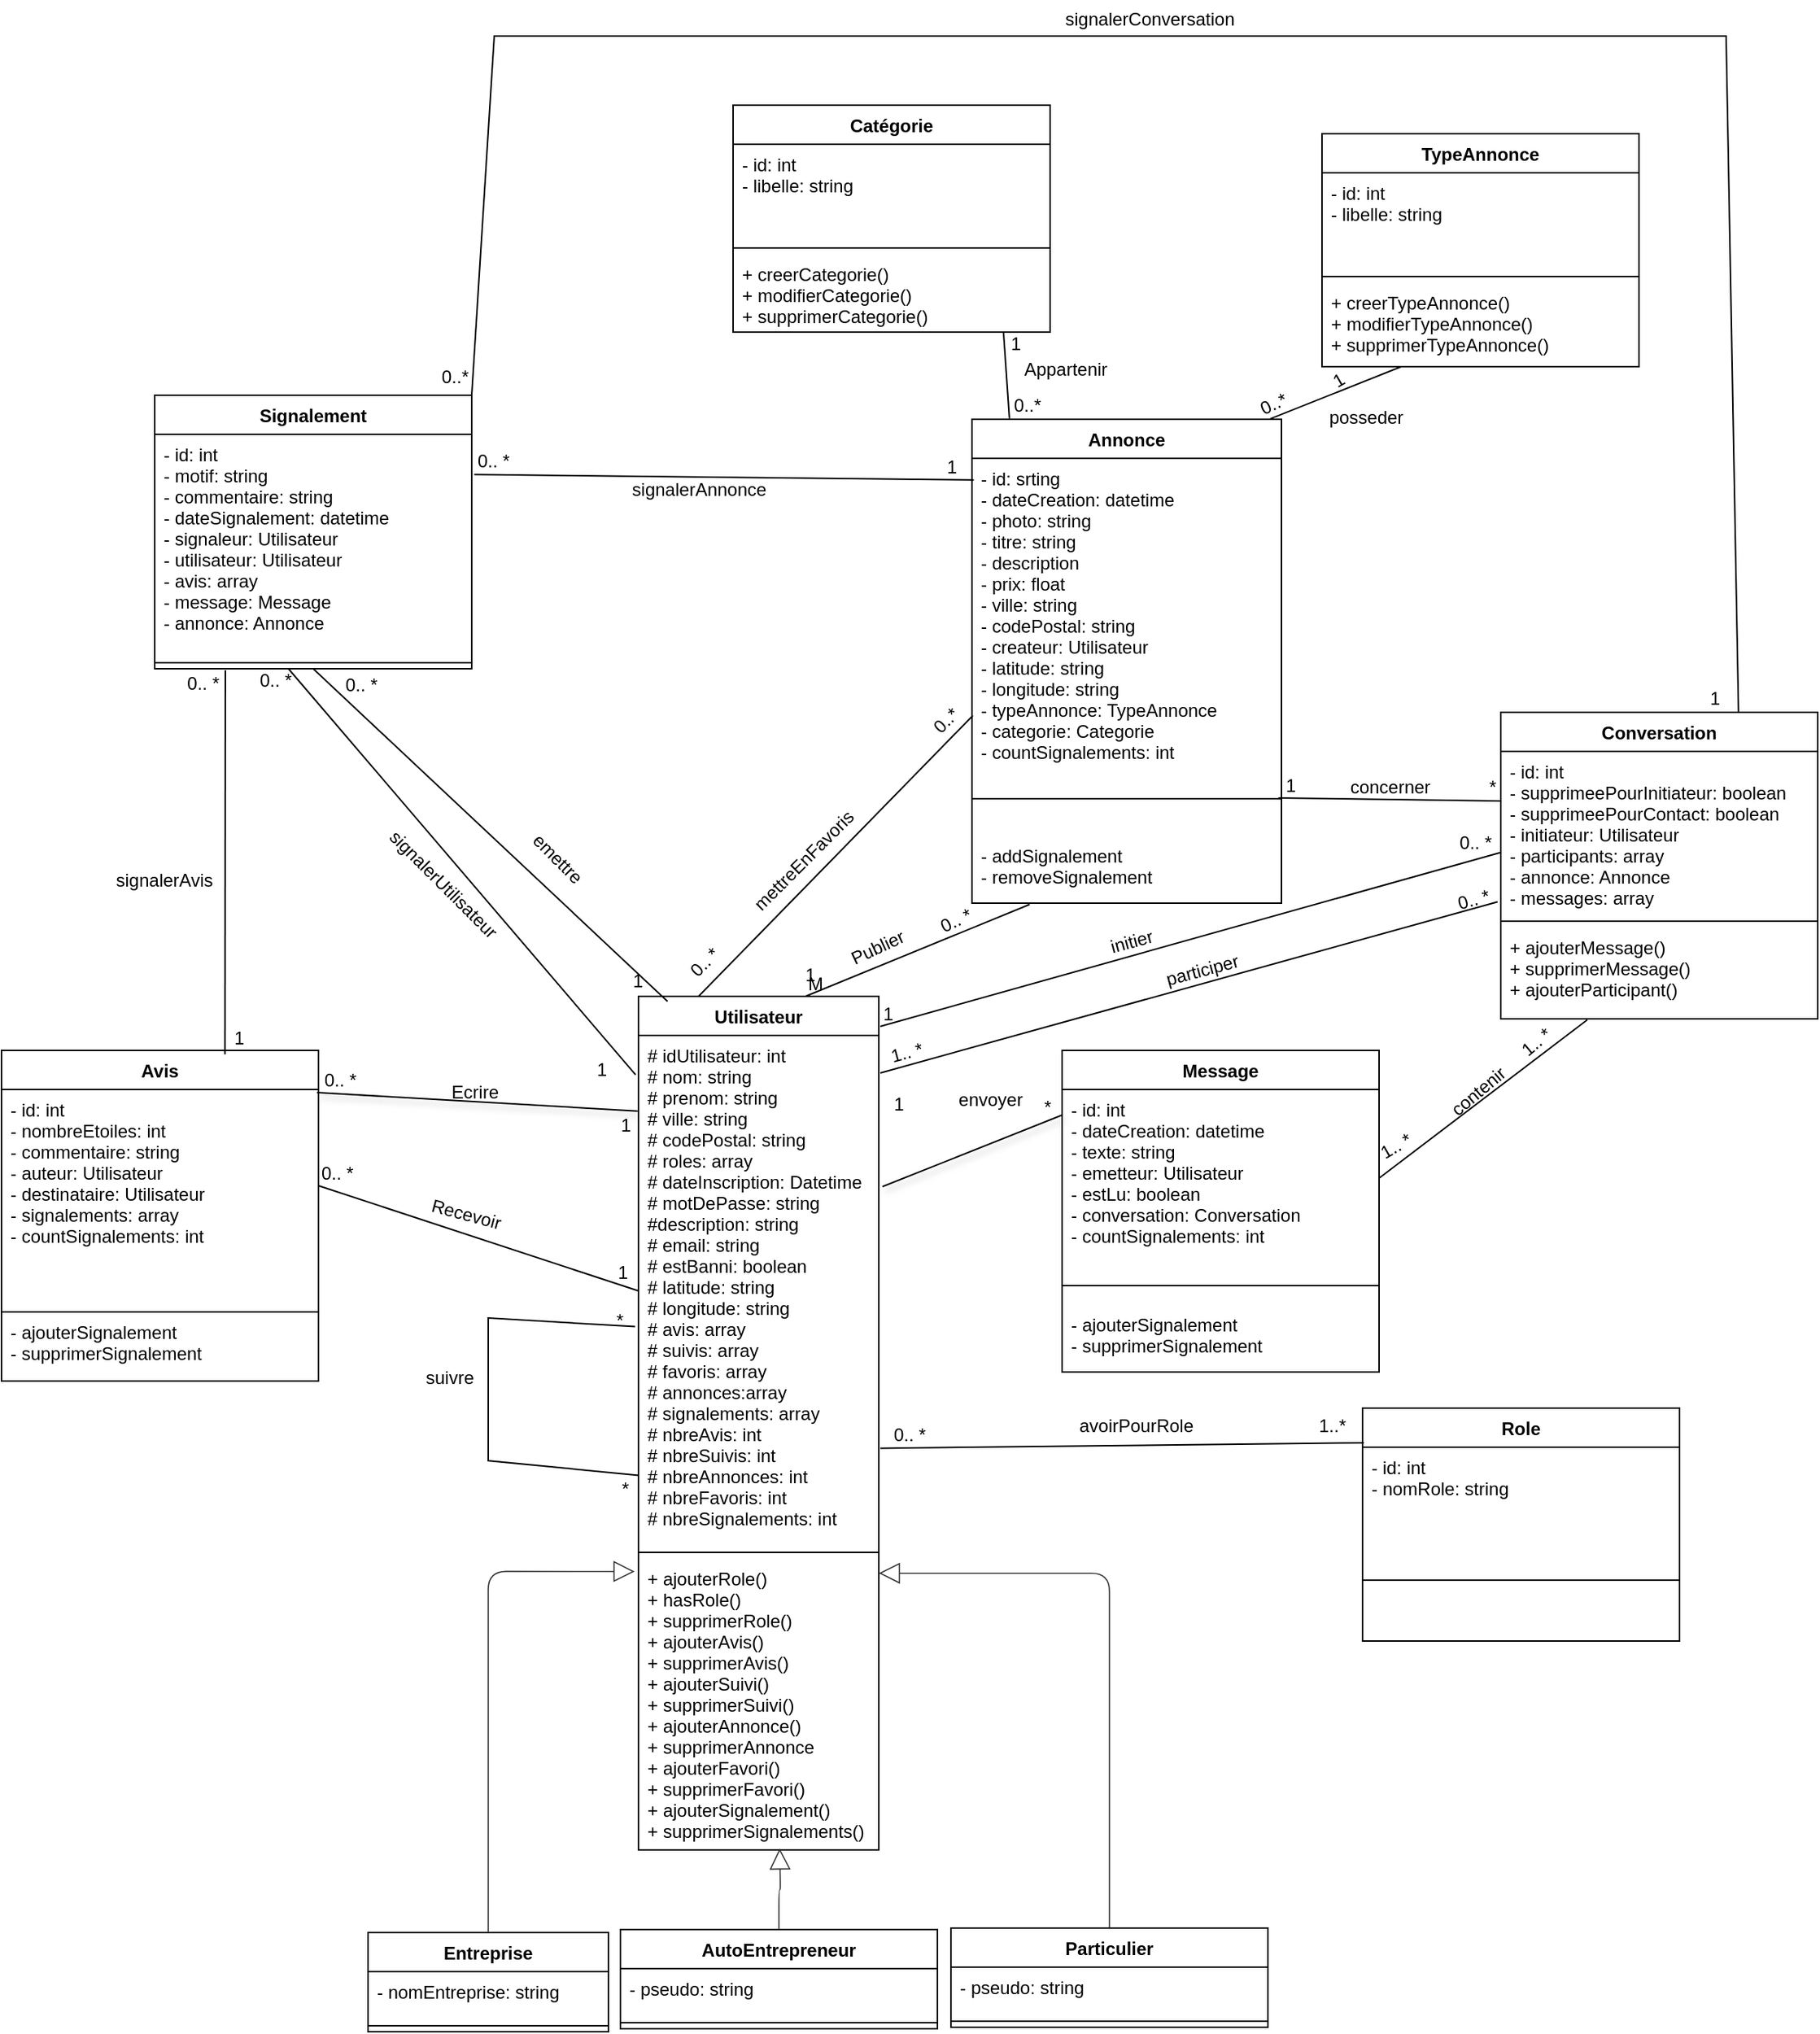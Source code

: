 <mxfile>
    <diagram id="vypRPxvibdBEtjW53fMj" name="Page-1">
        <mxGraphModel dx="1753" dy="1518" grid="0" gridSize="10" guides="1" tooltips="1" connect="1" arrows="1" fold="1" page="1" pageScale="1" pageWidth="850" pageHeight="1100" background="#FFFFFF" math="0" shadow="0">
            <root>
                <mxCell id="0"/>
                <mxCell id="1" parent="0"/>
                <mxCell id="2" value="Utilisateur&#10;" style="swimlane;fontStyle=1;align=center;verticalAlign=top;childLayout=stackLayout;horizontal=1;startSize=26;horizontalStack=0;resizeParent=1;resizeParentMax=0;resizeLast=0;collapsible=1;marginBottom=0;strokeColor=#000000;" parent="1" vertex="1">
                    <mxGeometry x="-34" y="172" width="160" height="568" as="geometry">
                        <mxRectangle x="119" y="166" width="94" height="26" as="alternateBounds"/>
                    </mxGeometry>
                </mxCell>
                <mxCell id="3" value="# idUtilisateur: int&#10;# nom: string&#10;# prenom: string&#10;# ville: string&#10;# codePostal: string&#10;# roles: array&#10;# dateInscription: Datetime&#10;# motDePasse: string&#10;#description: string&#10;# email: string&#10;# estBanni: boolean&#10;# latitude: string&#10;# longitude: string&#10;# avis: array&#10;# suivis: array&#10;# favoris: array&#10;# annonces:array&#10;# signalements: array&#10;# nbreAvis: int&#10;# nbreSuivis: int&#10;# nbreAnnonces: int&#10;# nbreFavoris: int&#10;# nbreSignalements: int" style="text;strokeColor=none;fillColor=none;align=left;verticalAlign=top;spacingLeft=4;spacingRight=4;overflow=hidden;rotatable=0;points=[[0,0.5],[1,0.5]];portConstraint=eastwest;fontColor=#000000;" parent="2" vertex="1">
                    <mxGeometry y="26" width="160" height="340" as="geometry"/>
                </mxCell>
                <mxCell id="4" value="" style="line;strokeWidth=1;fillColor=none;align=left;verticalAlign=middle;spacingTop=-1;spacingLeft=3;spacingRight=3;rotatable=0;labelPosition=right;points=[];portConstraint=eastwest;strokeColor=inherit;" parent="2" vertex="1">
                    <mxGeometry y="366" width="160" height="8" as="geometry"/>
                </mxCell>
                <mxCell id="5" value="+ ajouterRole()&#10;+ hasRole()&#10;+ supprimerRole()&#10;+ ajouterAvis()&#10;+ supprimerAvis()&#10;+ ajouterSuivi()&#10;+ supprimerSuivi()&#10;+ ajouterAnnonce()&#10;+ supprimerAnnonce&#10;+ ajouterFavori()&#10;+ supprimerFavori()&#10;+ ajouterSignalement()&#10;+ supprimerSignalements()&#10;" style="text;strokeColor=none;fillColor=none;align=left;verticalAlign=top;spacingLeft=4;spacingRight=4;overflow=hidden;rotatable=0;points=[[0,0.5],[1,0.5]];portConstraint=eastwest;fontColor=#000000;" parent="2" vertex="1">
                    <mxGeometry y="374" width="160" height="194" as="geometry"/>
                </mxCell>
                <mxCell id="139" value="" style="endArrow=none;html=1;rounded=0;strokeColor=#000000;fontColor=#000000;exitX=0;exitY=0.861;exitDx=0;exitDy=0;exitPerimeter=0;entryX=-0.014;entryY=0.57;entryDx=0;entryDy=0;entryPerimeter=0;" parent="2" source="3" edge="1" target="3">
                    <mxGeometry relative="1" as="geometry">
                        <mxPoint x="1" y="190" as="sourcePoint"/>
                        <mxPoint x="1" y="145" as="targetPoint"/>
                        <Array as="points">
                            <mxPoint x="-100" y="309"/>
                            <mxPoint x="-100" y="214"/>
                        </Array>
                    </mxGeometry>
                </mxCell>
                <mxCell id="140" value="*" style="resizable=0;html=1;align=left;verticalAlign=bottom;fontColor=#000000;" parent="139" connectable="0" vertex="1">
                    <mxGeometry x="-1" relative="1" as="geometry">
                        <mxPoint x="-13" y="18" as="offset"/>
                    </mxGeometry>
                </mxCell>
                <mxCell id="141" value="*" style="resizable=0;html=1;align=right;verticalAlign=bottom;fontColor=#000000;" parent="139" connectable="0" vertex="1">
                    <mxGeometry x="1" relative="1" as="geometry">
                        <mxPoint x="-7" y="5" as="offset"/>
                    </mxGeometry>
                </mxCell>
                <mxCell id="6" value="Annonce" style="swimlane;fontStyle=1;align=center;verticalAlign=top;childLayout=stackLayout;horizontal=1;startSize=26;horizontalStack=0;resizeParent=1;resizeParentMax=0;resizeLast=0;collapsible=1;marginBottom=0;strokeColor=#000000;" parent="1" vertex="1">
                    <mxGeometry x="188" y="-212" width="206" height="322" as="geometry">
                        <mxRectangle x="119" y="166" width="94" height="26" as="alternateBounds"/>
                    </mxGeometry>
                </mxCell>
                <mxCell id="7" value="- id: srting&#10;- dateCreation: datetime&#10;- photo: string&#10;- titre: string&#10;- description&#10;- prix: float&#10;- ville: string&#10;- codePostal: string&#10;- createur: Utilisateur&#10;- latitude: string&#10;- longitude: string&#10;- typeAnnonce: TypeAnnonce&#10;- categorie: Categorie&#10;- countSignalements: int&#10;&#10;" style="text;strokeColor=none;fillColor=none;align=left;verticalAlign=top;spacingLeft=4;spacingRight=4;overflow=hidden;rotatable=0;points=[[0,0.5],[1,0.5]];portConstraint=eastwest;fontColor=#000000;" parent="6" vertex="1">
                    <mxGeometry y="26" width="206" height="202" as="geometry"/>
                </mxCell>
                <mxCell id="8" value="" style="line;strokeWidth=1;fillColor=none;align=left;verticalAlign=middle;spacingTop=-1;spacingLeft=3;spacingRight=3;rotatable=0;labelPosition=right;points=[];portConstraint=eastwest;strokeColor=inherit;" parent="6" vertex="1">
                    <mxGeometry y="228" width="206" height="49" as="geometry"/>
                </mxCell>
                <mxCell id="163" value="- addSignalement&#10;- removeSignalement" style="text;strokeColor=none;fillColor=none;align=left;verticalAlign=top;spacingLeft=4;spacingRight=4;overflow=hidden;rotatable=0;points=[[0,0.5],[1,0.5]];portConstraint=eastwest;fontColor=#000000;" parent="6" vertex="1">
                    <mxGeometry y="277" width="206" height="45" as="geometry"/>
                </mxCell>
                <mxCell id="11" value="Entreprise" style="swimlane;fontStyle=1;align=center;verticalAlign=top;childLayout=stackLayout;horizontal=1;startSize=26;horizontalStack=0;resizeParent=1;resizeParentMax=0;resizeLast=0;collapsible=1;marginBottom=0;strokeColor=#000000;" parent="1" vertex="1">
                    <mxGeometry x="-214" y="795" width="160" height="66" as="geometry">
                        <mxRectangle x="119" y="166" width="94" height="26" as="alternateBounds"/>
                    </mxGeometry>
                </mxCell>
                <mxCell id="12" value="- nomEntreprise: string" style="text;strokeColor=none;fillColor=none;align=left;verticalAlign=top;spacingLeft=4;spacingRight=4;overflow=hidden;rotatable=0;points=[[0,0.5],[1,0.5]];portConstraint=eastwest;fontColor=#000000;" parent="11" vertex="1">
                    <mxGeometry y="26" width="160" height="32" as="geometry"/>
                </mxCell>
                <mxCell id="13" value="" style="line;strokeWidth=1;fillColor=none;align=left;verticalAlign=middle;spacingTop=-1;spacingLeft=3;spacingRight=3;rotatable=0;labelPosition=right;points=[];portConstraint=eastwest;strokeColor=inherit;" parent="11" vertex="1">
                    <mxGeometry y="58" width="160" height="8" as="geometry"/>
                </mxCell>
                <mxCell id="16" value="AutoEntrepreneur" style="swimlane;fontStyle=1;align=center;verticalAlign=top;childLayout=stackLayout;horizontal=1;startSize=26;horizontalStack=0;resizeParent=1;resizeParentMax=0;resizeLast=0;collapsible=1;marginBottom=0;strokeColor=#000000;" parent="1" vertex="1">
                    <mxGeometry x="-46" y="793" width="211" height="66" as="geometry">
                        <mxRectangle x="119" y="166" width="94" height="26" as="alternateBounds"/>
                    </mxGeometry>
                </mxCell>
                <mxCell id="17" value="- pseudo: string" style="text;strokeColor=none;fillColor=none;align=left;verticalAlign=top;spacingLeft=4;spacingRight=4;overflow=hidden;rotatable=0;points=[[0,0.5],[1,0.5]];portConstraint=eastwest;fontColor=#000000;" parent="16" vertex="1">
                    <mxGeometry y="26" width="211" height="32" as="geometry"/>
                </mxCell>
                <mxCell id="18" value="" style="line;strokeWidth=1;fillColor=none;align=left;verticalAlign=middle;spacingTop=-1;spacingLeft=3;spacingRight=3;rotatable=0;labelPosition=right;points=[];portConstraint=eastwest;strokeColor=inherit;" parent="16" vertex="1">
                    <mxGeometry y="58" width="211" height="8" as="geometry"/>
                </mxCell>
                <mxCell id="20" value="Particulier" style="swimlane;fontStyle=1;align=center;verticalAlign=top;childLayout=stackLayout;horizontal=1;startSize=26;horizontalStack=0;resizeParent=1;resizeParentMax=0;resizeLast=0;collapsible=1;marginBottom=0;strokeColor=#000000;" parent="1" vertex="1">
                    <mxGeometry x="174" y="792" width="211" height="66" as="geometry">
                        <mxRectangle x="119" y="166" width="94" height="26" as="alternateBounds"/>
                    </mxGeometry>
                </mxCell>
                <mxCell id="21" value="- pseudo: string" style="text;strokeColor=none;fillColor=none;align=left;verticalAlign=top;spacingLeft=4;spacingRight=4;overflow=hidden;rotatable=0;points=[[0,0.5],[1,0.5]];portConstraint=eastwest;fontColor=#000000;" parent="20" vertex="1">
                    <mxGeometry y="26" width="211" height="32" as="geometry"/>
                </mxCell>
                <mxCell id="22" value="" style="line;strokeWidth=1;fillColor=none;align=left;verticalAlign=middle;spacingTop=-1;spacingLeft=3;spacingRight=3;rotatable=0;labelPosition=right;points=[];portConstraint=eastwest;strokeColor=inherit;" parent="20" vertex="1">
                    <mxGeometry y="58" width="211" height="8" as="geometry"/>
                </mxCell>
                <mxCell id="24" value="Avis" style="swimlane;fontStyle=1;align=center;verticalAlign=top;childLayout=stackLayout;horizontal=1;startSize=26;horizontalStack=0;resizeParent=1;resizeParentMax=0;resizeLast=0;collapsible=1;marginBottom=0;strokeColor=#000000;" parent="1" vertex="1">
                    <mxGeometry x="-458" y="208" width="211" height="220" as="geometry">
                        <mxRectangle x="119" y="166" width="94" height="26" as="alternateBounds"/>
                    </mxGeometry>
                </mxCell>
                <mxCell id="25" value="- id: int&#10;- nombreEtoiles: int&#10;- commentaire: string&#10;- auteur: Utilisateur&#10;- destinataire: Utilisateur&#10;- signalements: array&#10;- countSignalements: int" style="text;strokeColor=none;fillColor=none;align=left;verticalAlign=top;spacingLeft=4;spacingRight=4;overflow=hidden;rotatable=0;points=[[0,0.5],[1,0.5]];portConstraint=eastwest;fontColor=#000000;" parent="24" vertex="1">
                    <mxGeometry y="26" width="211" height="102" as="geometry"/>
                </mxCell>
                <mxCell id="26" value="" style="line;strokeWidth=1;fillColor=none;align=left;verticalAlign=middle;spacingTop=-1;spacingLeft=3;spacingRight=3;rotatable=0;labelPosition=right;points=[];portConstraint=eastwest;strokeColor=inherit;" parent="24" vertex="1">
                    <mxGeometry y="128" width="211" height="92" as="geometry"/>
                </mxCell>
                <mxCell id="28" value="Conversation" style="swimlane;fontStyle=1;align=center;verticalAlign=top;childLayout=stackLayout;horizontal=1;startSize=26;horizontalStack=0;resizeParent=1;resizeParentMax=0;resizeLast=0;collapsible=1;marginBottom=0;strokeColor=#000000;" parent="1" vertex="1">
                    <mxGeometry x="540" y="-17" width="211" height="204" as="geometry">
                        <mxRectangle x="119" y="166" width="94" height="26" as="alternateBounds"/>
                    </mxGeometry>
                </mxCell>
                <mxCell id="29" value="- id: int&#10;- supprimeePourInitiateur: boolean&#10;- supprimeePourContact: boolean&#10;- initiateur: Utilisateur&#10;- participants: array&#10;- annonce: Annonce&#10;- messages: array" style="text;strokeColor=none;fillColor=none;align=left;verticalAlign=top;spacingLeft=4;spacingRight=4;overflow=hidden;rotatable=0;points=[[0,0.5],[1,0.5]];portConstraint=eastwest;fontColor=#000000;" parent="28" vertex="1">
                    <mxGeometry y="26" width="211" height="109" as="geometry"/>
                </mxCell>
                <mxCell id="30" value="" style="line;strokeWidth=1;fillColor=none;align=left;verticalAlign=middle;spacingTop=-1;spacingLeft=3;spacingRight=3;rotatable=0;labelPosition=right;points=[];portConstraint=eastwest;strokeColor=inherit;" parent="28" vertex="1">
                    <mxGeometry y="135" width="211" height="8" as="geometry"/>
                </mxCell>
                <mxCell id="31" value="+ ajouterMessage()&#10;+ supprimerMessage()&#10;+ ajouterParticipant()&#10;" style="text;strokeColor=none;fillColor=none;align=left;verticalAlign=top;spacingLeft=4;spacingRight=4;overflow=hidden;rotatable=0;points=[[0,0.5],[1,0.5]];portConstraint=eastwest;fontColor=#000000;" parent="28" vertex="1">
                    <mxGeometry y="143" width="211" height="61" as="geometry"/>
                </mxCell>
                <mxCell id="32" value="Message" style="swimlane;fontStyle=1;align=center;verticalAlign=top;childLayout=stackLayout;horizontal=1;startSize=26;horizontalStack=0;resizeParent=1;resizeParentMax=0;resizeLast=0;collapsible=1;marginBottom=0;strokeColor=#000000;" parent="1" vertex="1">
                    <mxGeometry x="248" y="208" width="211" height="214" as="geometry">
                        <mxRectangle x="119" y="166" width="94" height="26" as="alternateBounds"/>
                    </mxGeometry>
                </mxCell>
                <mxCell id="33" value="- id: int&#10;- dateCreation: datetime&#10;- texte: string&#10;- emetteur: Utilisateur&#10;- estLu: boolean&#10;- conversation: Conversation&#10;- countSignalements: int" style="text;strokeColor=none;fillColor=none;align=left;verticalAlign=top;spacingLeft=4;spacingRight=4;overflow=hidden;rotatable=0;points=[[0,0.5],[1,0.5]];portConstraint=eastwest;fontColor=#000000;" parent="32" vertex="1">
                    <mxGeometry y="26" width="211" height="118" as="geometry"/>
                </mxCell>
                <mxCell id="34" value="" style="line;strokeWidth=1;fillColor=none;align=left;verticalAlign=middle;spacingTop=-1;spacingLeft=3;spacingRight=3;rotatable=0;labelPosition=right;points=[];portConstraint=eastwest;strokeColor=inherit;" parent="32" vertex="1">
                    <mxGeometry y="144" width="211" height="25" as="geometry"/>
                </mxCell>
                <mxCell id="162" value="- ajouterSignalement&#10;- supprimerSignalement" style="text;strokeColor=none;fillColor=none;align=left;verticalAlign=top;spacingLeft=4;spacingRight=4;overflow=hidden;rotatable=0;points=[[0,0.5],[1,0.5]];portConstraint=eastwest;fontColor=#000000;" parent="32" vertex="1">
                    <mxGeometry y="169" width="211" height="45" as="geometry"/>
                </mxCell>
                <mxCell id="36" value="Signalement" style="swimlane;fontStyle=1;align=center;verticalAlign=top;childLayout=stackLayout;horizontal=1;startSize=26;horizontalStack=0;resizeParent=1;resizeParentMax=0;resizeLast=0;collapsible=1;marginBottom=0;strokeColor=#000000;" parent="1" vertex="1">
                    <mxGeometry x="-356" y="-228" width="211" height="182" as="geometry">
                        <mxRectangle x="119" y="166" width="94" height="26" as="alternateBounds"/>
                    </mxGeometry>
                </mxCell>
                <mxCell id="37" value="- id: int&#10;- motif: string&#10;- commentaire: string&#10;- dateSignalement: datetime&#10;- signaleur: Utilisateur&#10;- utilisateur: Utilisateur&#10;- avis: array&#10;- message: Message&#10;- annonce: Annonce" style="text;strokeColor=none;fillColor=none;align=left;verticalAlign=top;spacingLeft=4;spacingRight=4;overflow=hidden;rotatable=0;points=[[0,0.5],[1,0.5]];portConstraint=eastwest;fontColor=#000000;" parent="36" vertex="1">
                    <mxGeometry y="26" width="211" height="148" as="geometry"/>
                </mxCell>
                <mxCell id="38" value="" style="line;strokeWidth=1;fillColor=none;align=left;verticalAlign=middle;spacingTop=-1;spacingLeft=3;spacingRight=3;rotatable=0;labelPosition=right;points=[];portConstraint=eastwest;strokeColor=inherit;" parent="36" vertex="1">
                    <mxGeometry y="174" width="211" height="8" as="geometry"/>
                </mxCell>
                <mxCell id="40" value="TypeAnnonce" style="swimlane;fontStyle=1;align=center;verticalAlign=top;childLayout=stackLayout;horizontal=1;startSize=26;horizontalStack=0;resizeParent=1;resizeParentMax=0;resizeLast=0;collapsible=1;marginBottom=0;strokeColor=#000000;" parent="1" vertex="1">
                    <mxGeometry x="421" y="-402" width="211" height="155" as="geometry">
                        <mxRectangle x="119" y="166" width="94" height="26" as="alternateBounds"/>
                    </mxGeometry>
                </mxCell>
                <mxCell id="41" value="- id: int&#10;- libelle: string&#10;" style="text;strokeColor=none;fillColor=none;align=left;verticalAlign=top;spacingLeft=4;spacingRight=4;overflow=hidden;rotatable=0;points=[[0,0.5],[1,0.5]];portConstraint=eastwest;fontColor=#000000;" parent="40" vertex="1">
                    <mxGeometry y="26" width="211" height="65" as="geometry"/>
                </mxCell>
                <mxCell id="42" value="" style="line;strokeWidth=1;fillColor=none;align=left;verticalAlign=middle;spacingTop=-1;spacingLeft=3;spacingRight=3;rotatable=0;labelPosition=right;points=[];portConstraint=eastwest;strokeColor=inherit;" parent="40" vertex="1">
                    <mxGeometry y="91" width="211" height="8" as="geometry"/>
                </mxCell>
                <mxCell id="43" value="+ creerTypeAnnonce()&#10;+ modifierTypeAnnonce()&#10;+ supprimerTypeAnnonce()" style="text;strokeColor=none;fillColor=none;align=left;verticalAlign=top;spacingLeft=4;spacingRight=4;overflow=hidden;rotatable=0;points=[[0,0.5],[1,0.5]];portConstraint=eastwest;fontColor=#000000;" parent="40" vertex="1">
                    <mxGeometry y="99" width="211" height="56" as="geometry"/>
                </mxCell>
                <mxCell id="44" value="Catégorie" style="swimlane;fontStyle=1;align=center;verticalAlign=top;childLayout=stackLayout;horizontal=1;startSize=26;horizontalStack=0;resizeParent=1;resizeParentMax=0;resizeLast=0;collapsible=1;marginBottom=0;strokeColor=#000000;" parent="1" vertex="1">
                    <mxGeometry x="29" y="-421" width="211" height="151" as="geometry">
                        <mxRectangle x="119" y="166" width="94" height="26" as="alternateBounds"/>
                    </mxGeometry>
                </mxCell>
                <mxCell id="45" value="- id: int&#10;- libelle: string&#10;" style="text;strokeColor=none;fillColor=none;align=left;verticalAlign=top;spacingLeft=4;spacingRight=4;overflow=hidden;rotatable=0;points=[[0,0.5],[1,0.5]];portConstraint=eastwest;fontColor=#000000;" parent="44" vertex="1">
                    <mxGeometry y="26" width="211" height="65" as="geometry"/>
                </mxCell>
                <mxCell id="46" value="" style="line;strokeWidth=1;fillColor=none;align=left;verticalAlign=middle;spacingTop=-1;spacingLeft=3;spacingRight=3;rotatable=0;labelPosition=right;points=[];portConstraint=eastwest;strokeColor=inherit;" parent="44" vertex="1">
                    <mxGeometry y="91" width="211" height="8" as="geometry"/>
                </mxCell>
                <mxCell id="47" value="+ creerCategorie()&#10;+ modifierCategorie()&#10;+ supprimerCategorie()" style="text;strokeColor=none;fillColor=none;align=left;verticalAlign=top;spacingLeft=4;spacingRight=4;overflow=hidden;rotatable=0;points=[[0,0.5],[1,0.5]];portConstraint=eastwest;fontColor=#000000;" parent="44" vertex="1">
                    <mxGeometry y="99" width="211" height="52" as="geometry"/>
                </mxCell>
                <mxCell id="58" value="" style="endArrow=none;html=1;rounded=0;align=center;verticalAlign=top;endFill=0;labelBackgroundColor=none;shadow=1;sketch=0;strokeColor=#000000;entryX=-0.01;entryY=0.401;entryDx=0;entryDy=0;entryPerimeter=0;" parent="1" edge="1">
                    <mxGeometry relative="1" as="geometry">
                        <mxPoint x="-248" y="236" as="sourcePoint"/>
                        <mxPoint x="-34.6" y="248.373" as="targetPoint"/>
                    </mxGeometry>
                </mxCell>
                <mxCell id="59" value="&lt;font color=&quot;#000000&quot;&gt;0.. *&lt;/font&gt;" style="resizable=0;html=1;align=left;verticalAlign=bottom;labelBackgroundColor=none;" parent="58" connectable="0" vertex="1">
                    <mxGeometry x="-1" relative="1" as="geometry">
                        <mxPoint x="3" as="offset"/>
                    </mxGeometry>
                </mxCell>
                <mxCell id="60" value="" style="resizable=0;html=1;align=left;verticalAlign=top;labelBackgroundColor=none;" parent="58" connectable="0" vertex="1">
                    <mxGeometry x="-1" relative="1" as="geometry"/>
                </mxCell>
                <mxCell id="61" value="&lt;font color=&quot;#000000&quot;&gt;Ecrire&lt;/font&gt;" style="resizable=0;html=1;align=right;verticalAlign=bottom;labelBackgroundColor=none;" parent="58" connectable="0" vertex="1">
                    <mxGeometry x="1" relative="1" as="geometry">
                        <mxPoint x="-92" y="-4" as="offset"/>
                    </mxGeometry>
                </mxCell>
                <mxCell id="62" value="&lt;font color=&quot;#000000&quot;&gt;1&lt;/font&gt;" style="resizable=0;html=1;align=right;verticalAlign=top;labelBackgroundColor=none;" parent="58" connectable="0" vertex="1">
                    <mxGeometry x="1" relative="1" as="geometry">
                        <mxPoint x="-4" y="-4" as="offset"/>
                    </mxGeometry>
                </mxCell>
                <mxCell id="77" value="" style="endArrow=none;html=1;rounded=0;shadow=1;sketch=0;strokeColor=#000000;fontColor=#000000;exitX=1.015;exitY=0.296;exitDx=0;exitDy=0;exitPerimeter=0;" parent="1" source="3" edge="1">
                    <mxGeometry relative="1" as="geometry">
                        <mxPoint x="88" y="251" as="sourcePoint"/>
                        <mxPoint x="248" y="251" as="targetPoint"/>
                    </mxGeometry>
                </mxCell>
                <mxCell id="78" value="envoyer" style="text;html=1;align=center;verticalAlign=middle;resizable=0;points=[];autosize=1;strokeColor=none;fillColor=none;fontColor=#000000;" parent="1" vertex="1">
                    <mxGeometry x="169" y="228" width="61" height="26" as="geometry"/>
                </mxCell>
                <mxCell id="79" value="1" style="text;html=1;align=center;verticalAlign=middle;resizable=0;points=[];autosize=1;strokeColor=none;fillColor=none;fontColor=#000000;" parent="1" vertex="1">
                    <mxGeometry x="126" y="231" width="25" height="26" as="geometry"/>
                </mxCell>
                <mxCell id="80" value="*" style="text;html=1;align=center;verticalAlign=middle;resizable=0;points=[];autosize=1;strokeColor=none;fillColor=none;fontColor=#000000;" parent="1" vertex="1">
                    <mxGeometry x="226" y="233" width="23" height="26" as="geometry"/>
                </mxCell>
                <mxCell id="81" value="" style="endArrow=none;html=1;rounded=0;strokeColor=#000000;exitX=0.695;exitY=0;exitDx=0;exitDy=0;exitPerimeter=0;entryX=0.186;entryY=1.019;entryDx=0;entryDy=0;entryPerimeter=0;" parent="1" source="2" edge="1" target="163">
                    <mxGeometry relative="1" as="geometry">
                        <mxPoint x="66" y="158" as="sourcePoint"/>
                        <mxPoint x="185.528" y="118.636" as="targetPoint"/>
                    </mxGeometry>
                </mxCell>
                <mxCell id="82" value="M" style="resizable=0;html=1;align=left;verticalAlign=bottom;" parent="81" connectable="0" vertex="1">
                    <mxGeometry x="-1" relative="1" as="geometry"/>
                </mxCell>
                <mxCell id="83" value="&lt;font color=&quot;#000000&quot;&gt;0.. *&lt;/font&gt;" style="resizable=0;html=1;align=right;verticalAlign=bottom;rotation=-25;" parent="81" connectable="0" vertex="1">
                    <mxGeometry x="1" relative="1" as="geometry">
                        <mxPoint x="-35" y="14" as="offset"/>
                    </mxGeometry>
                </mxCell>
                <mxCell id="84" value="&lt;font color=&quot;#000000&quot;&gt;1&lt;/font&gt;" style="text;html=1;align=center;verticalAlign=middle;resizable=0;points=[];autosize=1;strokeColor=none;fillColor=none;" parent="1" vertex="1">
                    <mxGeometry x="67" y="145" width="25" height="26" as="geometry"/>
                </mxCell>
                <mxCell id="85" value="Publier" style="text;html=1;align=center;verticalAlign=middle;resizable=0;points=[];autosize=1;strokeColor=none;fillColor=none;fontColor=#000000;rotation=-25;" parent="1" vertex="1">
                    <mxGeometry x="97" y="127" width="55" height="26" as="geometry"/>
                </mxCell>
                <mxCell id="86" value="" style="endArrow=none;html=1;rounded=0;strokeColor=#000000;fontColor=#000000;entryX=0.003;entryY=0.068;entryDx=0;entryDy=0;entryPerimeter=0;exitX=0.25;exitY=0;exitDx=0;exitDy=0;" parent="1" source="2" edge="1">
                    <mxGeometry relative="1" as="geometry">
                        <mxPoint x="-93" y="127" as="sourcePoint"/>
                        <mxPoint x="188.618" y="-14.868" as="targetPoint"/>
                    </mxGeometry>
                </mxCell>
                <mxCell id="87" value="" style="resizable=0;html=1;align=left;verticalAlign=bottom;fontColor=#000000;" parent="86" connectable="0" vertex="1">
                    <mxGeometry x="-1" relative="1" as="geometry"/>
                </mxCell>
                <mxCell id="88" value="0..*" style="resizable=0;html=1;align=right;verticalAlign=bottom;fontColor=#000000;rotation=-45;" parent="86" connectable="0" vertex="1">
                    <mxGeometry x="1" relative="1" as="geometry">
                        <mxPoint x="-5" y="3" as="offset"/>
                    </mxGeometry>
                </mxCell>
                <mxCell id="90" value="0.. *" style="text;html=1;align=center;verticalAlign=middle;resizable=0;points=[];autosize=1;strokeColor=none;fillColor=none;fontColor=#000000;rotation=-45;" parent="1" vertex="1">
                    <mxGeometry x="-10" y="137" width="39" height="26" as="geometry"/>
                </mxCell>
                <mxCell id="91" value="mettreEnFavoris" style="text;html=1;align=center;verticalAlign=middle;resizable=0;points=[];autosize=1;strokeColor=none;fillColor=none;fontColor=#000000;rotation=-45;" parent="1" vertex="1">
                    <mxGeometry x="23" y="69" width="106" height="26" as="geometry"/>
                </mxCell>
                <mxCell id="92" value="" style="endArrow=none;html=1;rounded=0;strokeColor=#000000;fontColor=#000000;entryX=0.121;entryY=-0.002;entryDx=0;entryDy=0;entryPerimeter=0;exitX=0.853;exitY=1;exitDx=0;exitDy=0;exitPerimeter=0;" parent="1" source="47" target="6" edge="1">
                    <mxGeometry relative="1" as="geometry">
                        <mxPoint x="210" y="-235" as="sourcePoint"/>
                        <mxPoint x="256" y="-196" as="targetPoint"/>
                    </mxGeometry>
                </mxCell>
                <mxCell id="93" value="1" style="resizable=0;html=1;align=left;verticalAlign=bottom;fontColor=#000000;" parent="92" connectable="0" vertex="1">
                    <mxGeometry x="-1" relative="1" as="geometry">
                        <mxPoint x="3" y="16" as="offset"/>
                    </mxGeometry>
                </mxCell>
                <mxCell id="94" value="0..*" style="resizable=0;html=1;align=right;verticalAlign=bottom;fontColor=#000000;" parent="92" connectable="0" vertex="1">
                    <mxGeometry x="1" relative="1" as="geometry">
                        <mxPoint x="22" as="offset"/>
                    </mxGeometry>
                </mxCell>
                <mxCell id="95" value="Appartenir" style="text;html=1;align=center;verticalAlign=middle;resizable=0;points=[];autosize=1;strokeColor=none;fillColor=none;fontColor=#000000;" parent="1" vertex="1">
                    <mxGeometry x="213" y="-258" width="73" height="26" as="geometry"/>
                </mxCell>
                <mxCell id="96" value="" style="endArrow=none;html=1;rounded=0;strokeColor=#000000;fontColor=#000000;exitX=0.964;exitY=-0.001;exitDx=0;exitDy=0;exitPerimeter=0;entryX=0.25;entryY=1;entryDx=0;entryDy=0;" parent="1" source="6" target="40" edge="1">
                    <mxGeometry relative="1" as="geometry">
                        <mxPoint x="306" y="-222" as="sourcePoint"/>
                        <mxPoint x="466" y="-222" as="targetPoint"/>
                    </mxGeometry>
                </mxCell>
                <mxCell id="97" value="0..*" style="resizable=0;html=1;align=left;verticalAlign=bottom;fontColor=#000000;rotation=-25;" parent="96" connectable="0" vertex="1">
                    <mxGeometry x="-1" relative="1" as="geometry">
                        <mxPoint x="-4" y="2" as="offset"/>
                    </mxGeometry>
                </mxCell>
                <mxCell id="98" value="1" style="resizable=0;html=1;align=right;verticalAlign=bottom;fontColor=#000000;rotation=-30;" parent="96" connectable="0" vertex="1">
                    <mxGeometry x="1" relative="1" as="geometry">
                        <mxPoint x="-34" y="14" as="offset"/>
                    </mxGeometry>
                </mxCell>
                <mxCell id="99" value="posseder" style="text;html=1;align=center;verticalAlign=middle;resizable=0;points=[];autosize=1;strokeColor=none;fillColor=none;fontColor=#000000;" parent="1" vertex="1">
                    <mxGeometry x="416" y="-226" width="67" height="26" as="geometry"/>
                </mxCell>
                <mxCell id="100" value="" style="endArrow=none;html=1;rounded=0;strokeColor=#000000;fontColor=#000000;" parent="1" edge="1">
                    <mxGeometry relative="1" as="geometry">
                        <mxPoint x="392" y="40" as="sourcePoint"/>
                        <mxPoint x="540" y="42" as="targetPoint"/>
                    </mxGeometry>
                </mxCell>
                <mxCell id="101" value="1" style="resizable=0;html=1;align=left;verticalAlign=bottom;fontColor=#000000;" parent="100" connectable="0" vertex="1">
                    <mxGeometry x="-1" relative="1" as="geometry">
                        <mxPoint x="3" as="offset"/>
                    </mxGeometry>
                </mxCell>
                <mxCell id="102" value="*" style="resizable=0;html=1;align=right;verticalAlign=bottom;fontColor=#000000;" parent="100" connectable="0" vertex="1">
                    <mxGeometry x="1" relative="1" as="geometry">
                        <mxPoint x="-2" as="offset"/>
                    </mxGeometry>
                </mxCell>
                <mxCell id="103" value="concerner" style="text;html=1;align=center;verticalAlign=middle;resizable=0;points=[];autosize=1;strokeColor=none;fillColor=none;fontColor=#000000;" parent="1" vertex="1">
                    <mxGeometry x="430" y="20" width="71" height="26" as="geometry"/>
                </mxCell>
                <mxCell id="104" value="" style="endArrow=none;html=1;rounded=0;strokeColor=#000000;fontColor=#000000;exitX=1;exitY=0;exitDx=0;exitDy=0;entryX=-0.002;entryY=0.691;entryDx=0;entryDy=0;entryPerimeter=0;" parent="1" edge="1">
                    <mxGeometry relative="1" as="geometry">
                        <mxPoint x="127" y="192" as="sourcePoint"/>
                        <mxPoint x="539.578" y="76.353" as="targetPoint"/>
                    </mxGeometry>
                </mxCell>
                <mxCell id="105" value="1" style="resizable=0;html=1;align=left;verticalAlign=bottom;fontColor=#000000;" parent="104" connectable="0" vertex="1">
                    <mxGeometry x="-1" relative="1" as="geometry"/>
                </mxCell>
                <mxCell id="106" value="0.. *" style="resizable=0;html=1;align=right;verticalAlign=bottom;fontColor=#000000;" parent="104" connectable="0" vertex="1">
                    <mxGeometry x="1" relative="1" as="geometry">
                        <mxPoint x="-5" y="2" as="offset"/>
                    </mxGeometry>
                </mxCell>
                <mxCell id="107" value="initier" style="text;html=1;align=center;verticalAlign=middle;resizable=0;points=[];autosize=1;strokeColor=none;fillColor=none;fontColor=#000000;rotation=-15;" parent="1" vertex="1">
                    <mxGeometry x="270" y="123" width="47" height="26" as="geometry"/>
                </mxCell>
                <mxCell id="108" value="" style="endArrow=none;html=1;rounded=0;strokeColor=#000000;fontColor=#000000;entryX=-0.01;entryY=0.953;entryDx=0;entryDy=0;entryPerimeter=0;" parent="1" edge="1">
                    <mxGeometry relative="1" as="geometry">
                        <mxPoint x="127" y="223" as="sourcePoint"/>
                        <mxPoint x="537.89" y="109.099" as="targetPoint"/>
                    </mxGeometry>
                </mxCell>
                <mxCell id="109" value="1.. *" style="resizable=0;html=1;align=left;verticalAlign=bottom;fontColor=#000000;rotation=-15;" parent="108" connectable="0" vertex="1">
                    <mxGeometry x="-1" relative="1" as="geometry">
                        <mxPoint x="8" y="-2" as="offset"/>
                    </mxGeometry>
                </mxCell>
                <mxCell id="110" value="0.. *" style="resizable=0;html=1;align=right;verticalAlign=bottom;fontColor=#000000;rotation=-15;" parent="108" connectable="0" vertex="1">
                    <mxGeometry x="1" relative="1" as="geometry">
                        <mxPoint x="-3" y="4" as="offset"/>
                    </mxGeometry>
                </mxCell>
                <mxCell id="111" value="participer" style="text;html=1;align=center;verticalAlign=middle;resizable=0;points=[];autosize=1;strokeColor=none;fillColor=none;fontColor=#000000;rotation=-15;" parent="1" vertex="1">
                    <mxGeometry x="307" y="142" width="67" height="26" as="geometry"/>
                </mxCell>
                <mxCell id="112" value="" style="endArrow=none;html=1;rounded=0;strokeColor=#000000;fontColor=#000000;exitX=1;exitY=0.5;exitDx=0;exitDy=0;entryX=0.273;entryY=1.01;entryDx=0;entryDy=0;entryPerimeter=0;" parent="1" source="33" target="31" edge="1">
                    <mxGeometry relative="1" as="geometry">
                        <mxPoint x="419" y="167" as="sourcePoint"/>
                        <mxPoint x="579" y="167" as="targetPoint"/>
                    </mxGeometry>
                </mxCell>
                <mxCell id="113" value="1.. *" style="resizable=0;html=1;align=left;verticalAlign=bottom;fontColor=#000000;rotation=-30;" parent="112" connectable="0" vertex="1">
                    <mxGeometry x="-1" relative="1" as="geometry">
                        <mxPoint x="5" y="-8" as="offset"/>
                    </mxGeometry>
                </mxCell>
                <mxCell id="114" value="1.. *" style="resizable=0;html=1;align=right;verticalAlign=bottom;fontColor=#000000;rotation=-40;" parent="112" connectable="0" vertex="1">
                    <mxGeometry x="1" relative="1" as="geometry">
                        <mxPoint x="-20" y="14" as="offset"/>
                    </mxGeometry>
                </mxCell>
                <mxCell id="115" value="contenir" style="text;html=1;align=center;verticalAlign=middle;resizable=0;points=[];autosize=1;strokeColor=none;fillColor=none;fontColor=#000000;rotation=-40;" parent="1" vertex="1">
                    <mxGeometry x="494" y="223" width="61" height="26" as="geometry"/>
                </mxCell>
                <mxCell id="116" value="" style="endArrow=none;html=1;rounded=0;strokeColor=#000000;fontColor=#000000;exitX=0.705;exitY=0.012;exitDx=0;exitDy=0;exitPerimeter=0;" parent="1" source="24" edge="1">
                    <mxGeometry relative="1" as="geometry">
                        <mxPoint x="-312" y="206" as="sourcePoint"/>
                        <mxPoint x="-309" y="-45" as="targetPoint"/>
                    </mxGeometry>
                </mxCell>
                <mxCell id="117" value="1" style="resizable=0;html=1;align=left;verticalAlign=bottom;fontColor=#000000;" parent="116" connectable="0" vertex="1">
                    <mxGeometry x="-1" relative="1" as="geometry">
                        <mxPoint x="4" y="-2" as="offset"/>
                    </mxGeometry>
                </mxCell>
                <mxCell id="118" value="0.. *" style="resizable=0;html=1;align=right;verticalAlign=bottom;fontColor=#000000;" parent="116" connectable="0" vertex="1">
                    <mxGeometry x="1" relative="1" as="geometry">
                        <mxPoint x="-3" y="17" as="offset"/>
                    </mxGeometry>
                </mxCell>
                <mxCell id="119" value="signalerAvis" style="text;html=1;align=center;verticalAlign=middle;resizable=0;points=[];autosize=1;strokeColor=none;fillColor=none;fontColor=#000000;" parent="1" vertex="1">
                    <mxGeometry x="-391" y="82" width="82" height="26" as="geometry"/>
                </mxCell>
                <mxCell id="120" value="" style="endArrow=none;html=1;rounded=0;strokeColor=#000000;fontColor=#000000;entryX=0.121;entryY=0.006;entryDx=0;entryDy=0;entryPerimeter=0;exitX=0.5;exitY=1;exitDx=0;exitDy=0;" parent="1" target="2" edge="1" source="36">
                    <mxGeometry relative="1" as="geometry">
                        <mxPoint x="-165.045" y="37.108" as="sourcePoint"/>
                        <mxPoint x="-72" y="83" as="targetPoint"/>
                    </mxGeometry>
                </mxCell>
                <mxCell id="121" value="0.. *" style="resizable=0;html=1;align=left;verticalAlign=bottom;fontColor=#000000;" parent="120" connectable="0" vertex="1">
                    <mxGeometry x="-1" relative="1" as="geometry">
                        <mxPoint x="19" y="19" as="offset"/>
                    </mxGeometry>
                </mxCell>
                <mxCell id="122" value="1" style="resizable=0;html=1;align=right;verticalAlign=bottom;fontColor=#000000;" parent="120" connectable="0" vertex="1">
                    <mxGeometry x="1" relative="1" as="geometry">
                        <mxPoint x="-16" y="-5" as="offset"/>
                    </mxGeometry>
                </mxCell>
                <mxCell id="123" value="emettre" style="text;html=1;align=center;verticalAlign=middle;resizable=0;points=[];autosize=1;strokeColor=none;fillColor=none;fontColor=#000000;rotation=45;" parent="1" vertex="1">
                    <mxGeometry x="-118" y="67" width="59" height="26" as="geometry"/>
                </mxCell>
                <mxCell id="124" value="" style="endArrow=none;html=1;rounded=0;strokeColor=#000000;fontColor=#000000;entryX=-0.012;entryY=0.077;entryDx=0;entryDy=0;entryPerimeter=0;" parent="1" target="3" edge="1">
                    <mxGeometry relative="1" as="geometry">
                        <mxPoint x="-267" y="-46" as="sourcePoint"/>
                        <mxPoint x="-106" y="75" as="targetPoint"/>
                    </mxGeometry>
                </mxCell>
                <mxCell id="125" value="0.. *" style="resizable=0;html=1;align=left;verticalAlign=bottom;fontColor=#000000;" parent="124" connectable="0" vertex="1">
                    <mxGeometry x="-1" relative="1" as="geometry">
                        <mxPoint x="-21" y="16" as="offset"/>
                    </mxGeometry>
                </mxCell>
                <mxCell id="126" value="1" style="resizable=0;html=1;align=right;verticalAlign=bottom;fontColor=#000000;" parent="124" connectable="0" vertex="1">
                    <mxGeometry x="1" relative="1" as="geometry">
                        <mxPoint x="-19" y="5" as="offset"/>
                    </mxGeometry>
                </mxCell>
                <mxCell id="127" value="signalerUtilisateur" style="text;html=1;align=center;verticalAlign=middle;resizable=0;points=[];autosize=1;strokeColor=none;fillColor=none;fontColor=#000000;rotation=45;" parent="1" vertex="1">
                    <mxGeometry x="-221" y="84" width="113" height="26" as="geometry"/>
                </mxCell>
                <mxCell id="128" value="" style="endArrow=none;html=1;rounded=0;strokeColor=#000000;fontColor=#000000;entryX=0.006;entryY=0.071;entryDx=0;entryDy=0;entryPerimeter=0;exitX=1.008;exitY=0.181;exitDx=0;exitDy=0;exitPerimeter=0;" parent="1" source="37" target="7" edge="1">
                    <mxGeometry relative="1" as="geometry">
                        <mxPoint x="-64" y="-68" as="sourcePoint"/>
                        <mxPoint x="96" y="-68" as="targetPoint"/>
                    </mxGeometry>
                </mxCell>
                <mxCell id="129" value="0.. *" style="resizable=0;html=1;align=left;verticalAlign=bottom;fontColor=#000000;" parent="128" connectable="0" vertex="1">
                    <mxGeometry x="-1" relative="1" as="geometry"/>
                </mxCell>
                <mxCell id="130" value="1" style="resizable=0;html=1;align=right;verticalAlign=bottom;fontColor=#000000;" parent="128" connectable="0" vertex="1">
                    <mxGeometry x="1" relative="1" as="geometry">
                        <mxPoint x="-11" as="offset"/>
                    </mxGeometry>
                </mxCell>
                <mxCell id="131" value="signalerAnnonce" style="text;html=1;align=center;verticalAlign=middle;resizable=0;points=[];autosize=1;strokeColor=none;fillColor=none;fontColor=#000000;" parent="1" vertex="1">
                    <mxGeometry x="-48" y="-178" width="107" height="26" as="geometry"/>
                </mxCell>
                <mxCell id="132" value="" style="endArrow=none;html=1;rounded=0;strokeColor=#000000;fontColor=#000000;entryX=0.75;entryY=0;entryDx=0;entryDy=0;exitX=1;exitY=0;exitDx=0;exitDy=0;" parent="1" source="36" target="28" edge="1">
                    <mxGeometry relative="1" as="geometry">
                        <mxPoint x="672" y="-460" as="sourcePoint"/>
                        <mxPoint x="476" y="-166" as="targetPoint"/>
                        <Array as="points">
                            <mxPoint x="-130" y="-467"/>
                            <mxPoint x="690" y="-467"/>
                        </Array>
                    </mxGeometry>
                </mxCell>
                <mxCell id="133" value="0..*" style="resizable=0;html=1;align=left;verticalAlign=bottom;fontColor=#000000;" parent="132" connectable="0" vertex="1">
                    <mxGeometry x="-1" relative="1" as="geometry">
                        <mxPoint x="-22" y="-4" as="offset"/>
                    </mxGeometry>
                </mxCell>
                <mxCell id="134" value="1" style="resizable=0;html=1;align=right;verticalAlign=bottom;fontColor=#000000;" parent="132" connectable="0" vertex="1">
                    <mxGeometry x="1" relative="1" as="geometry">
                        <mxPoint x="-12" as="offset"/>
                    </mxGeometry>
                </mxCell>
                <mxCell id="135" value="signalerConversation" style="text;html=1;align=center;verticalAlign=middle;resizable=0;points=[];autosize=1;strokeColor=none;fillColor=none;fontColor=#000000;" parent="1" vertex="1">
                    <mxGeometry x="240" y="-491" width="131" height="26" as="geometry"/>
                </mxCell>
                <mxCell id="142" value="suivre" style="text;html=1;align=center;verticalAlign=middle;resizable=0;points=[];autosize=1;strokeColor=none;fillColor=none;fontColor=#000000;" parent="1" vertex="1">
                    <mxGeometry x="-185" y="413" width="50" height="26" as="geometry"/>
                </mxCell>
                <mxCell id="143" value="" style="endArrow=none;html=1;rounded=0;strokeColor=#000000;fontColor=#000000;entryX=0;entryY=0.5;entryDx=0;entryDy=0;" parent="1" target="3" edge="1">
                    <mxGeometry relative="1" as="geometry">
                        <mxPoint x="-247" y="298" as="sourcePoint"/>
                        <mxPoint x="-87" y="298" as="targetPoint"/>
                    </mxGeometry>
                </mxCell>
                <mxCell id="144" value="0.. *" style="resizable=0;html=1;align=left;verticalAlign=bottom;fontColor=#000000;" parent="143" connectable="0" vertex="1">
                    <mxGeometry x="-1" relative="1" as="geometry"/>
                </mxCell>
                <mxCell id="145" value="1" style="resizable=0;html=1;align=right;verticalAlign=bottom;fontColor=#000000;" parent="143" connectable="0" vertex="1">
                    <mxGeometry x="1" relative="1" as="geometry">
                        <mxPoint x="-6" y="-3" as="offset"/>
                    </mxGeometry>
                </mxCell>
                <mxCell id="146" value="&lt;font color=&quot;#000000&quot;&gt;Recevoir&lt;/font&gt;" style="text;html=1;align=center;verticalAlign=middle;resizable=0;points=[];autosize=1;strokeColor=none;fillColor=none;rotation=15;" parent="1" vertex="1">
                    <mxGeometry x="-182" y="304" width="65" height="26" as="geometry"/>
                </mxCell>
                <UserObject label="" lucidchartObjectId="XPeXDu1nLHze" id="147">
                    <mxCell style="html=1;jettySize=18;whiteSpace=wrap;fontSize=13;strokeColor=#333333;strokeOpacity=100;strokeWidth=0.8;rounded=1;arcSize=24;edgeStyle=orthogonalEdgeStyle;startArrow=none;endArrow=block;endFill=0;endSize=12;exitX=0.5;exitY=0;exitDx=0;exitDy=0;entryX=1;entryY=0.051;entryDx=0;entryDy=0;entryPerimeter=0;" parent="1" source="20" target="5" edge="1">
                        <mxGeometry width="100" height="100" relative="1" as="geometry">
                            <Array as="points"/>
                            <mxPoint x="346" y="451" as="sourcePoint"/>
                            <mxPoint x="421" y="451" as="targetPoint"/>
                        </mxGeometry>
                    </mxCell>
                </UserObject>
                <UserObject label="" lucidchartObjectId="XPeXDu1nLHze" id="148">
                    <mxCell style="html=1;jettySize=18;whiteSpace=wrap;fontSize=13;strokeColor=#333333;strokeOpacity=100;strokeWidth=0.8;rounded=1;arcSize=24;edgeStyle=orthogonalEdgeStyle;startArrow=none;endArrow=block;endFill=0;endSize=12;exitX=0.5;exitY=0;exitDx=0;exitDy=0;" parent="1" source="16" edge="1">
                        <mxGeometry width="100" height="100" relative="1" as="geometry">
                            <Array as="points"/>
                            <mxPoint x="67" y="504" as="sourcePoint"/>
                            <mxPoint x="60" y="739" as="targetPoint"/>
                        </mxGeometry>
                    </mxCell>
                </UserObject>
                <UserObject label="" lucidchartObjectId="XPeXDu1nLHze" id="149">
                    <mxCell style="html=1;jettySize=18;whiteSpace=wrap;fontSize=13;strokeColor=#333333;strokeOpacity=100;strokeWidth=0.8;rounded=1;arcSize=24;edgeStyle=orthogonalEdgeStyle;startArrow=none;endArrow=block;endFill=0;endSize=12;exitX=0.5;exitY=0;exitDx=0;exitDy=0;entryX=-0.016;entryY=0.045;entryDx=0;entryDy=0;entryPerimeter=0;" parent="1" source="11" target="5" edge="1">
                        <mxGeometry width="100" height="100" relative="1" as="geometry">
                            <Array as="points"/>
                            <mxPoint x="-121" y="484" as="sourcePoint"/>
                            <mxPoint x="-46" y="484" as="targetPoint"/>
                        </mxGeometry>
                    </mxCell>
                </UserObject>
                <mxCell id="150" value="Role" style="swimlane;fontStyle=1;align=center;verticalAlign=top;childLayout=stackLayout;horizontal=1;startSize=26;horizontalStack=0;resizeParent=1;resizeParentMax=0;resizeLast=0;collapsible=1;marginBottom=0;strokeColor=#000000;" parent="1" vertex="1">
                    <mxGeometry x="448" y="446" width="211" height="155" as="geometry">
                        <mxRectangle x="119" y="166" width="94" height="26" as="alternateBounds"/>
                    </mxGeometry>
                </mxCell>
                <mxCell id="151" value="- id: int&#10;- nomRole: string" style="text;strokeColor=none;fillColor=none;align=left;verticalAlign=top;spacingLeft=4;spacingRight=4;overflow=hidden;rotatable=0;points=[[0,0.5],[1,0.5]];portConstraint=eastwest;fontColor=#000000;" parent="150" vertex="1">
                    <mxGeometry y="26" width="211" height="48" as="geometry"/>
                </mxCell>
                <mxCell id="152" value="" style="line;strokeWidth=1;fillColor=none;align=left;verticalAlign=middle;spacingTop=-1;spacingLeft=3;spacingRight=3;rotatable=0;labelPosition=right;points=[];portConstraint=eastwest;strokeColor=inherit;" parent="150" vertex="1">
                    <mxGeometry y="74" width="211" height="81" as="geometry"/>
                </mxCell>
                <mxCell id="153" value="" style="endArrow=none;html=1;rounded=0;strokeColor=#000000;fontColor=#000000;exitX=1.006;exitY=0.808;exitDx=0;exitDy=0;entryX=0.004;entryY=0.149;entryDx=0;entryDy=0;entryPerimeter=0;exitPerimeter=0;" parent="1" source="3" target="150" edge="1">
                    <mxGeometry relative="1" as="geometry">
                        <mxPoint x="240" y="472.39" as="sourcePoint"/>
                        <mxPoint x="378.603" y="380.0" as="targetPoint"/>
                    </mxGeometry>
                </mxCell>
                <mxCell id="154" value="0.. *" style="resizable=0;html=1;align=left;verticalAlign=bottom;fontColor=#000000;rotation=0;" parent="153" connectable="0" vertex="1">
                    <mxGeometry x="-1" relative="1" as="geometry">
                        <mxPoint x="7" as="offset"/>
                    </mxGeometry>
                </mxCell>
                <mxCell id="155" value="1..*" style="resizable=0;html=1;align=right;verticalAlign=bottom;fontColor=#000000;rotation=0;" parent="153" connectable="0" vertex="1">
                    <mxGeometry x="1" relative="1" as="geometry">
                        <mxPoint x="-11" y="-3" as="offset"/>
                    </mxGeometry>
                </mxCell>
                <mxCell id="156" value="&lt;font color=&quot;#000000&quot;&gt;avoirPourRole&lt;/font&gt;" style="text;html=1;align=center;verticalAlign=middle;resizable=0;points=[];autosize=1;strokeColor=none;fillColor=none;rotation=0;" parent="1" vertex="1">
                    <mxGeometry x="249.5" y="444.5" width="94" height="26" as="geometry"/>
                </mxCell>
                <mxCell id="161" value="- ajouterSignalement&#10;- supprimerSignalement" style="text;strokeColor=none;fillColor=none;align=left;verticalAlign=top;spacingLeft=4;spacingRight=4;overflow=hidden;rotatable=0;points=[[0,0.5],[1,0.5]];portConstraint=eastwest;fontColor=#000000;" parent="1" vertex="1">
                    <mxGeometry x="-458" y="382" width="211" height="45" as="geometry"/>
                </mxCell>
            </root>
        </mxGraphModel>
    </diagram>
</mxfile>
